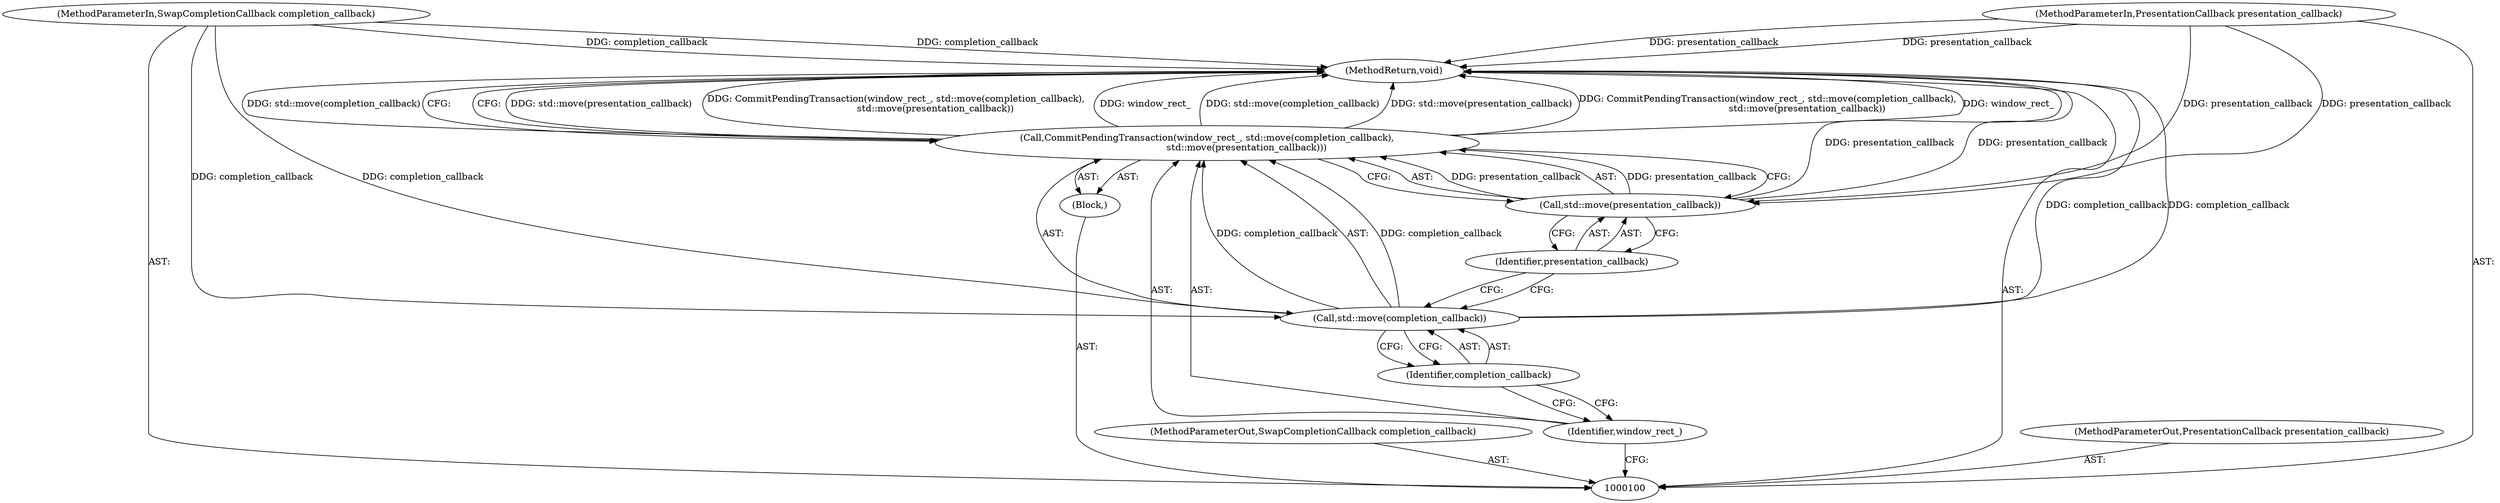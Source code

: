 digraph "0_Chrome_4afb628e068367d5b73440537555902cd12416f8_2" {
"1000110" [label="(MethodReturn,void)"];
"1000101" [label="(MethodParameterIn,SwapCompletionCallback completion_callback)"];
"1000153" [label="(MethodParameterOut,SwapCompletionCallback completion_callback)"];
"1000103" [label="(Block,)"];
"1000102" [label="(MethodParameterIn,PresentationCallback presentation_callback)"];
"1000154" [label="(MethodParameterOut,PresentationCallback presentation_callback)"];
"1000104" [label="(Call,CommitPendingTransaction(window_rect_, std::move(completion_callback),\n                           std::move(presentation_callback)))"];
"1000105" [label="(Identifier,window_rect_)"];
"1000106" [label="(Call,std::move(completion_callback))"];
"1000107" [label="(Identifier,completion_callback)"];
"1000108" [label="(Call,std::move(presentation_callback))"];
"1000109" [label="(Identifier,presentation_callback)"];
"1000110" -> "1000100"  [label="AST: "];
"1000110" -> "1000104"  [label="CFG: "];
"1000104" -> "1000110"  [label="DDG: std::move(presentation_callback)"];
"1000104" -> "1000110"  [label="DDG: CommitPendingTransaction(window_rect_, std::move(completion_callback),\n                           std::move(presentation_callback))"];
"1000104" -> "1000110"  [label="DDG: window_rect_"];
"1000104" -> "1000110"  [label="DDG: std::move(completion_callback)"];
"1000106" -> "1000110"  [label="DDG: completion_callback"];
"1000102" -> "1000110"  [label="DDG: presentation_callback"];
"1000101" -> "1000110"  [label="DDG: completion_callback"];
"1000108" -> "1000110"  [label="DDG: presentation_callback"];
"1000101" -> "1000100"  [label="AST: "];
"1000101" -> "1000110"  [label="DDG: completion_callback"];
"1000101" -> "1000106"  [label="DDG: completion_callback"];
"1000153" -> "1000100"  [label="AST: "];
"1000103" -> "1000100"  [label="AST: "];
"1000104" -> "1000103"  [label="AST: "];
"1000102" -> "1000100"  [label="AST: "];
"1000102" -> "1000110"  [label="DDG: presentation_callback"];
"1000102" -> "1000108"  [label="DDG: presentation_callback"];
"1000154" -> "1000100"  [label="AST: "];
"1000104" -> "1000103"  [label="AST: "];
"1000104" -> "1000108"  [label="CFG: "];
"1000105" -> "1000104"  [label="AST: "];
"1000106" -> "1000104"  [label="AST: "];
"1000108" -> "1000104"  [label="AST: "];
"1000110" -> "1000104"  [label="CFG: "];
"1000104" -> "1000110"  [label="DDG: std::move(presentation_callback)"];
"1000104" -> "1000110"  [label="DDG: CommitPendingTransaction(window_rect_, std::move(completion_callback),\n                           std::move(presentation_callback))"];
"1000104" -> "1000110"  [label="DDG: window_rect_"];
"1000104" -> "1000110"  [label="DDG: std::move(completion_callback)"];
"1000106" -> "1000104"  [label="DDG: completion_callback"];
"1000108" -> "1000104"  [label="DDG: presentation_callback"];
"1000105" -> "1000104"  [label="AST: "];
"1000105" -> "1000100"  [label="CFG: "];
"1000107" -> "1000105"  [label="CFG: "];
"1000106" -> "1000104"  [label="AST: "];
"1000106" -> "1000107"  [label="CFG: "];
"1000107" -> "1000106"  [label="AST: "];
"1000109" -> "1000106"  [label="CFG: "];
"1000106" -> "1000110"  [label="DDG: completion_callback"];
"1000106" -> "1000104"  [label="DDG: completion_callback"];
"1000101" -> "1000106"  [label="DDG: completion_callback"];
"1000107" -> "1000106"  [label="AST: "];
"1000107" -> "1000105"  [label="CFG: "];
"1000106" -> "1000107"  [label="CFG: "];
"1000108" -> "1000104"  [label="AST: "];
"1000108" -> "1000109"  [label="CFG: "];
"1000109" -> "1000108"  [label="AST: "];
"1000104" -> "1000108"  [label="CFG: "];
"1000108" -> "1000110"  [label="DDG: presentation_callback"];
"1000108" -> "1000104"  [label="DDG: presentation_callback"];
"1000102" -> "1000108"  [label="DDG: presentation_callback"];
"1000109" -> "1000108"  [label="AST: "];
"1000109" -> "1000106"  [label="CFG: "];
"1000108" -> "1000109"  [label="CFG: "];
}
